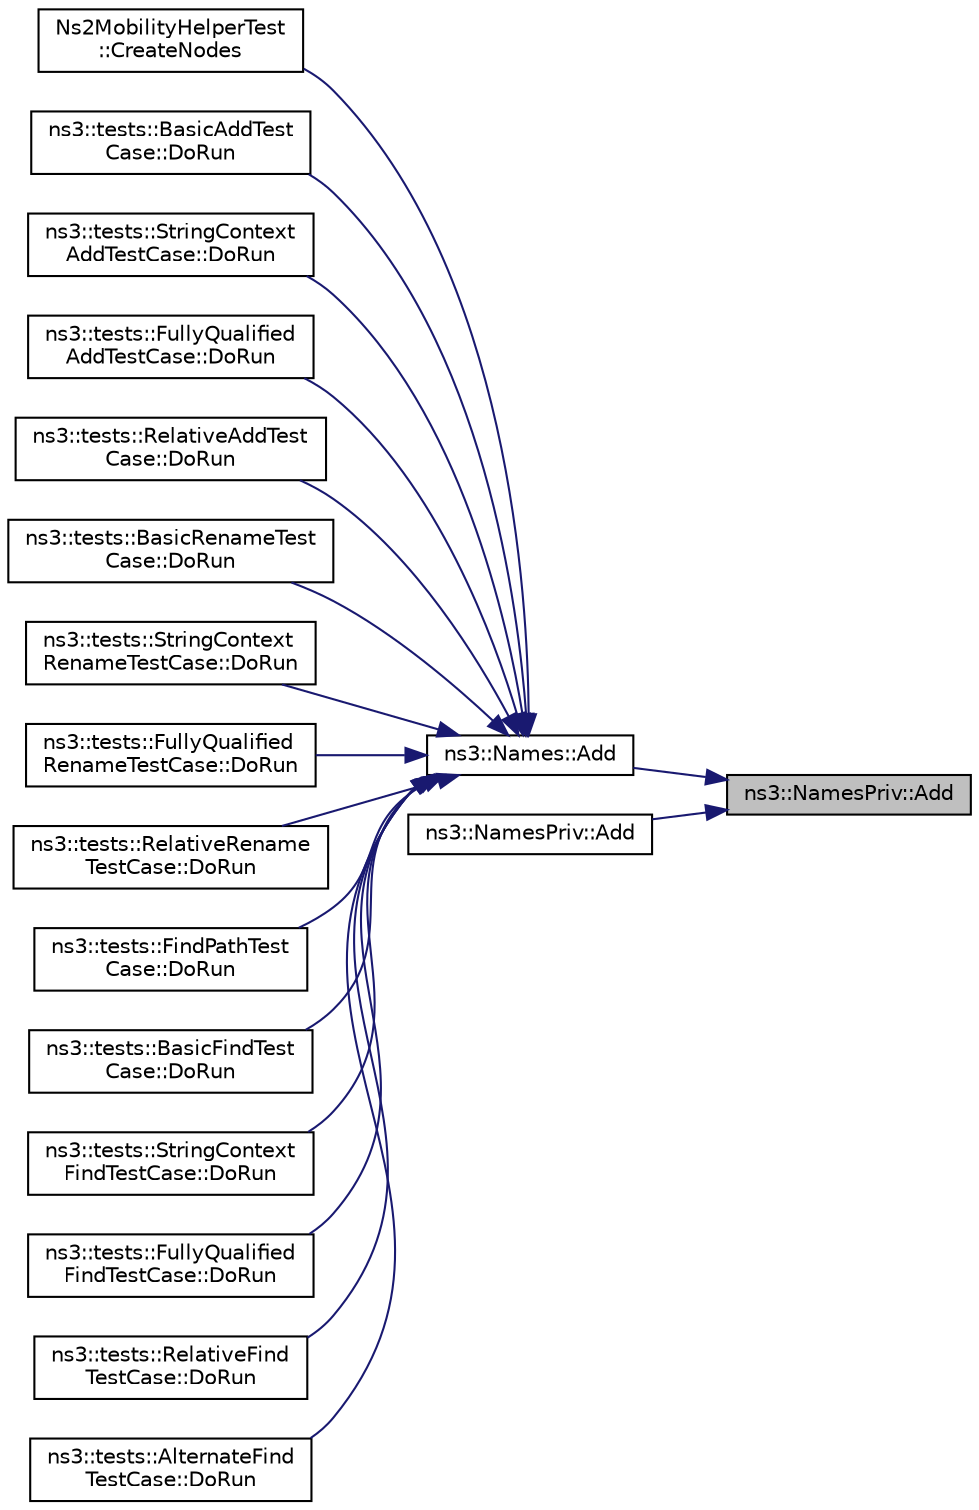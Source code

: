 digraph "ns3::NamesPriv::Add"
{
 // LATEX_PDF_SIZE
  edge [fontname="Helvetica",fontsize="10",labelfontname="Helvetica",labelfontsize="10"];
  node [fontname="Helvetica",fontsize="10",shape=record];
  rankdir="RL";
  Node1 [label="ns3::NamesPriv::Add",height=0.2,width=0.4,color="black", fillcolor="grey75", style="filled", fontcolor="black",tooltip="Internal implementation for Names::Add(std::string,Ptr<Object>)"];
  Node1 -> Node2 [dir="back",color="midnightblue",fontsize="10",style="solid",fontname="Helvetica"];
  Node2 [label="ns3::Names::Add",height=0.2,width=0.4,color="black", fillcolor="white", style="filled",URL="$classns3_1_1_names.html#a5075ee36f97059d897cf6430ce61e592",tooltip="Add the association between the string \"name\" and the Ptr<Object> obj."];
  Node2 -> Node3 [dir="back",color="midnightblue",fontsize="10",style="solid",fontname="Helvetica"];
  Node3 [label="Ns2MobilityHelperTest\l::CreateNodes",height=0.2,width=0.4,color="black", fillcolor="white", style="filled",URL="$class_ns2_mobility_helper_test.html#a7246bcc36ef8d9e61e45fabaae5ae47a",tooltip="Create and name nodes."];
  Node2 -> Node4 [dir="back",color="midnightblue",fontsize="10",style="solid",fontname="Helvetica"];
  Node4 [label="ns3::tests::BasicAddTest\lCase::DoRun",height=0.2,width=0.4,color="black", fillcolor="white", style="filled",URL="$classns3_1_1tests_1_1_basic_add_test_case.html#a601227d68988a21ef909966108f7e78d",tooltip="Implementation to actually run this TestCase."];
  Node2 -> Node5 [dir="back",color="midnightblue",fontsize="10",style="solid",fontname="Helvetica"];
  Node5 [label="ns3::tests::StringContext\lAddTestCase::DoRun",height=0.2,width=0.4,color="black", fillcolor="white", style="filled",URL="$classns3_1_1tests_1_1_string_context_add_test_case.html#a6b9f3412ccf57e4739bb7c0ecf041e62",tooltip="Implementation to actually run this TestCase."];
  Node2 -> Node6 [dir="back",color="midnightblue",fontsize="10",style="solid",fontname="Helvetica"];
  Node6 [label="ns3::tests::FullyQualified\lAddTestCase::DoRun",height=0.2,width=0.4,color="black", fillcolor="white", style="filled",URL="$classns3_1_1tests_1_1_fully_qualified_add_test_case.html#a0a4d78803170c87ba439a1886f916b97",tooltip="Implementation to actually run this TestCase."];
  Node2 -> Node7 [dir="back",color="midnightblue",fontsize="10",style="solid",fontname="Helvetica"];
  Node7 [label="ns3::tests::RelativeAddTest\lCase::DoRun",height=0.2,width=0.4,color="black", fillcolor="white", style="filled",URL="$classns3_1_1tests_1_1_relative_add_test_case.html#ad2dc07df2f8c972c1757eae5be08948f",tooltip="Implementation to actually run this TestCase."];
  Node2 -> Node8 [dir="back",color="midnightblue",fontsize="10",style="solid",fontname="Helvetica"];
  Node8 [label="ns3::tests::BasicRenameTest\lCase::DoRun",height=0.2,width=0.4,color="black", fillcolor="white", style="filled",URL="$classns3_1_1tests_1_1_basic_rename_test_case.html#a5d979af403a3318eae1a4d34f43e20eb",tooltip="Implementation to actually run this TestCase."];
  Node2 -> Node9 [dir="back",color="midnightblue",fontsize="10",style="solid",fontname="Helvetica"];
  Node9 [label="ns3::tests::StringContext\lRenameTestCase::DoRun",height=0.2,width=0.4,color="black", fillcolor="white", style="filled",URL="$classns3_1_1tests_1_1_string_context_rename_test_case.html#a68e3488855ade7e26d7b3262c4dcfe04",tooltip="Implementation to actually run this TestCase."];
  Node2 -> Node10 [dir="back",color="midnightblue",fontsize="10",style="solid",fontname="Helvetica"];
  Node10 [label="ns3::tests::FullyQualified\lRenameTestCase::DoRun",height=0.2,width=0.4,color="black", fillcolor="white", style="filled",URL="$classns3_1_1tests_1_1_fully_qualified_rename_test_case.html#ac769891e81e6a11a98e6b32d7403c039",tooltip="Implementation to actually run this TestCase."];
  Node2 -> Node11 [dir="back",color="midnightblue",fontsize="10",style="solid",fontname="Helvetica"];
  Node11 [label="ns3::tests::RelativeRename\lTestCase::DoRun",height=0.2,width=0.4,color="black", fillcolor="white", style="filled",URL="$classns3_1_1tests_1_1_relative_rename_test_case.html#a21859b9f11e1424d981f50c1b3c3a343",tooltip="Implementation to actually run this TestCase."];
  Node2 -> Node12 [dir="back",color="midnightblue",fontsize="10",style="solid",fontname="Helvetica"];
  Node12 [label="ns3::tests::FindPathTest\lCase::DoRun",height=0.2,width=0.4,color="black", fillcolor="white", style="filled",URL="$classns3_1_1tests_1_1_find_path_test_case.html#a8288f2afbe6014671ecc3dcd45b599b9",tooltip="Implementation to actually run this TestCase."];
  Node2 -> Node13 [dir="back",color="midnightblue",fontsize="10",style="solid",fontname="Helvetica"];
  Node13 [label="ns3::tests::BasicFindTest\lCase::DoRun",height=0.2,width=0.4,color="black", fillcolor="white", style="filled",URL="$classns3_1_1tests_1_1_basic_find_test_case.html#a65f759c4ca6be1b23f2897cf04135ded",tooltip="Implementation to actually run this TestCase."];
  Node2 -> Node14 [dir="back",color="midnightblue",fontsize="10",style="solid",fontname="Helvetica"];
  Node14 [label="ns3::tests::StringContext\lFindTestCase::DoRun",height=0.2,width=0.4,color="black", fillcolor="white", style="filled",URL="$classns3_1_1tests_1_1_string_context_find_test_case.html#a50f04086769b492c077822d7417f49f5",tooltip="Implementation to actually run this TestCase."];
  Node2 -> Node15 [dir="back",color="midnightblue",fontsize="10",style="solid",fontname="Helvetica"];
  Node15 [label="ns3::tests::FullyQualified\lFindTestCase::DoRun",height=0.2,width=0.4,color="black", fillcolor="white", style="filled",URL="$classns3_1_1tests_1_1_fully_qualified_find_test_case.html#a08a8bb09d0d1218a3f7605fd3edeaeb4",tooltip="Implementation to actually run this TestCase."];
  Node2 -> Node16 [dir="back",color="midnightblue",fontsize="10",style="solid",fontname="Helvetica"];
  Node16 [label="ns3::tests::RelativeFind\lTestCase::DoRun",height=0.2,width=0.4,color="black", fillcolor="white", style="filled",URL="$classns3_1_1tests_1_1_relative_find_test_case.html#a976fda5cb1f1e5c5573312ad40b7bafb",tooltip="Implementation to actually run this TestCase."];
  Node2 -> Node17 [dir="back",color="midnightblue",fontsize="10",style="solid",fontname="Helvetica"];
  Node17 [label="ns3::tests::AlternateFind\lTestCase::DoRun",height=0.2,width=0.4,color="black", fillcolor="white", style="filled",URL="$classns3_1_1tests_1_1_alternate_find_test_case.html#a2f7594699519a0c40ea5f3157de42c79",tooltip="Implementation to actually run this TestCase."];
  Node1 -> Node18 [dir="back",color="midnightblue",fontsize="10",style="solid",fontname="Helvetica"];
  Node18 [label="ns3::NamesPriv::Add",height=0.2,width=0.4,color="black", fillcolor="white", style="filled",URL="$classns3_1_1_names_priv.html#a3fba0ecac0cb448f429097581b7d61b3",tooltip="Internal implementation for Names::Add(std::string,std::string,Ptr<Object>)"];
}
